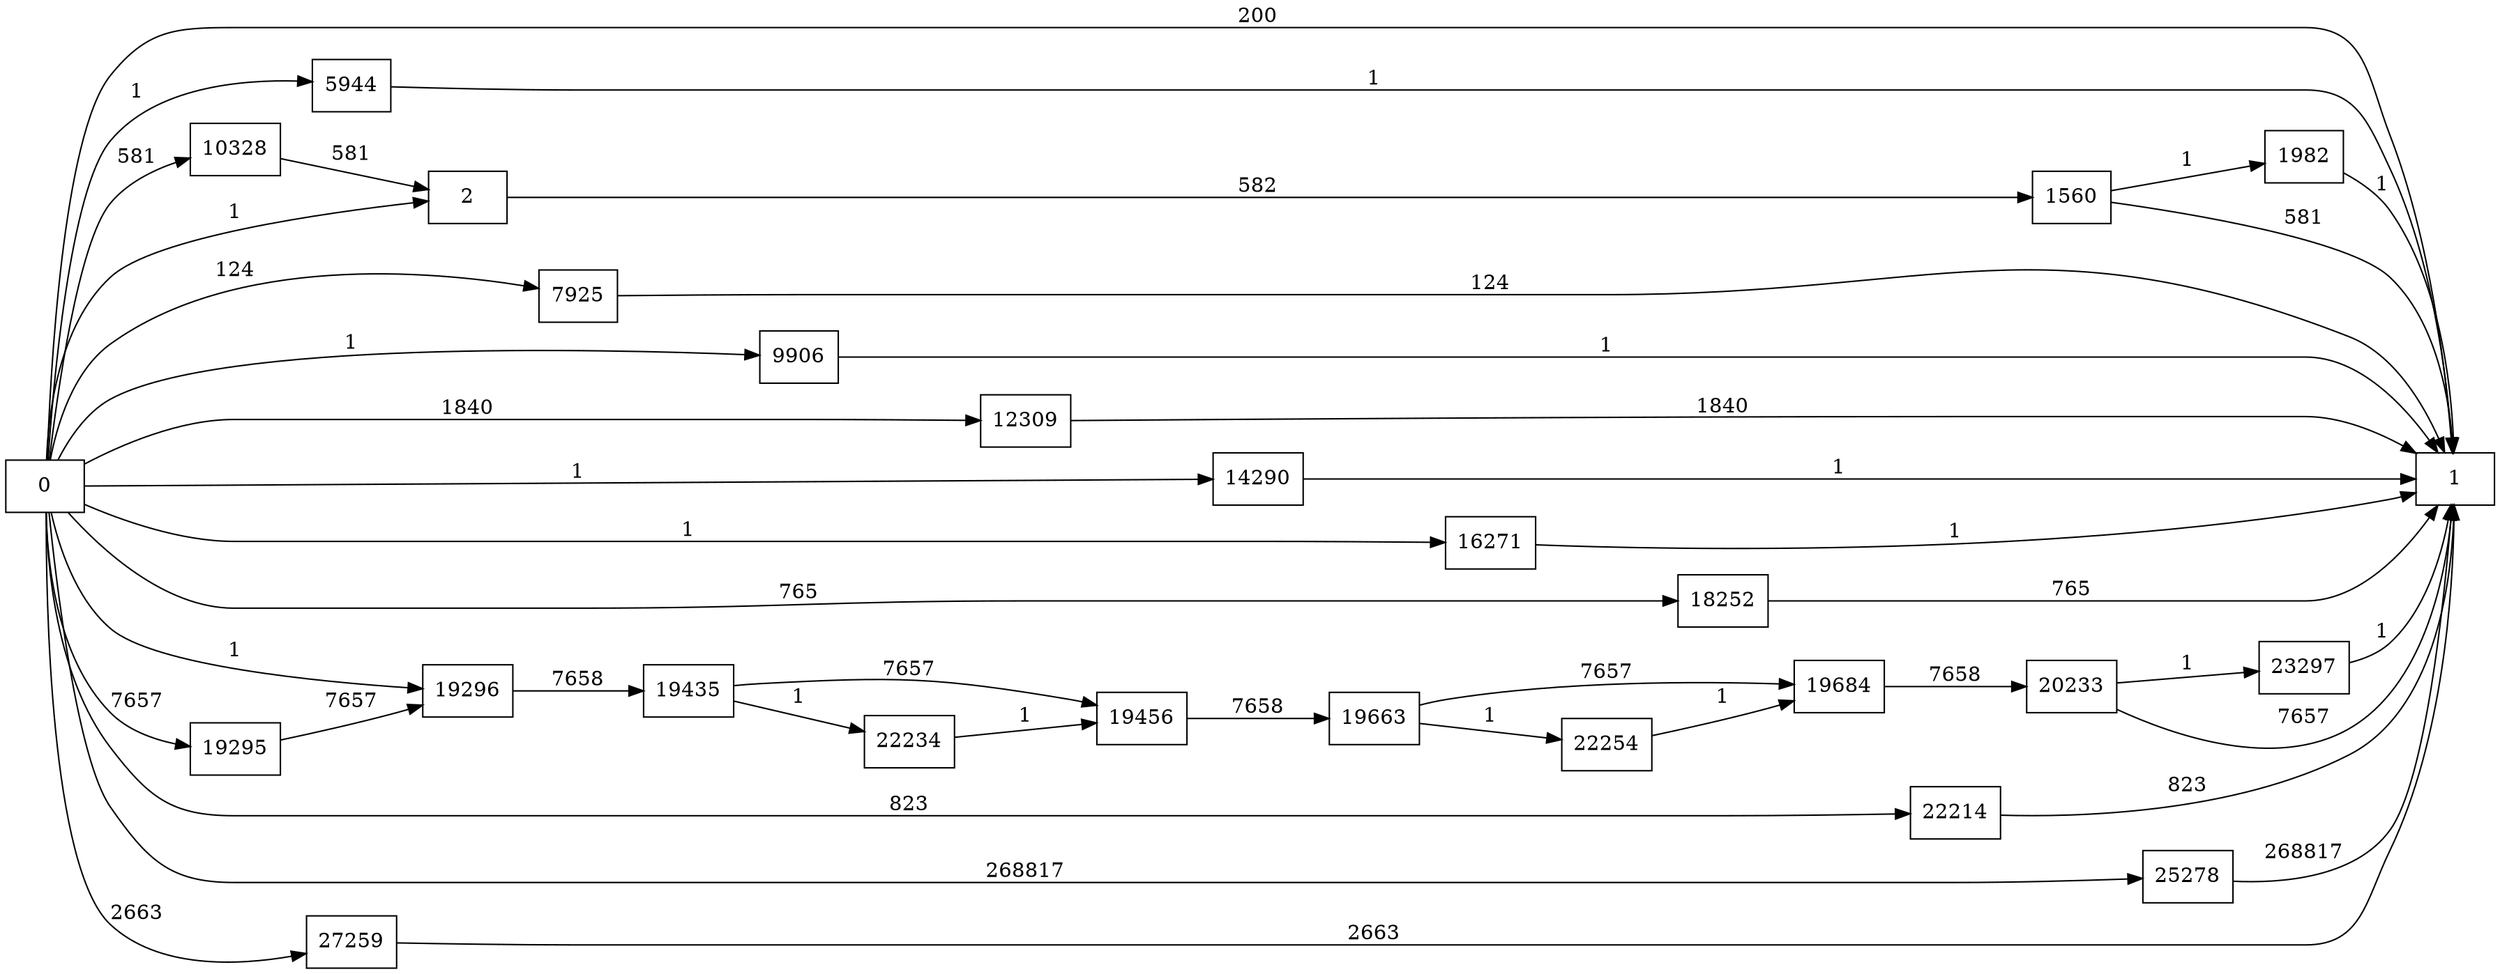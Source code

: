 digraph {
	graph [rankdir=LR]
	node [shape=rectangle]
	2 -> 1560 [label=582]
	1560 -> 1 [label=581]
	1560 -> 1982 [label=1]
	1982 -> 1 [label=1]
	5944 -> 1 [label=1]
	7925 -> 1 [label=124]
	9906 -> 1 [label=1]
	10328 -> 2 [label=581]
	12309 -> 1 [label=1840]
	14290 -> 1 [label=1]
	16271 -> 1 [label=1]
	18252 -> 1 [label=765]
	19295 -> 19296 [label=7657]
	19296 -> 19435 [label=7658]
	19435 -> 19456 [label=7657]
	19435 -> 22234 [label=1]
	19456 -> 19663 [label=7658]
	19663 -> 19684 [label=7657]
	19663 -> 22254 [label=1]
	19684 -> 20233 [label=7658]
	20233 -> 1 [label=7657]
	20233 -> 23297 [label=1]
	22214 -> 1 [label=823]
	22234 -> 19456 [label=1]
	22254 -> 19684 [label=1]
	23297 -> 1 [label=1]
	25278 -> 1 [label=268817]
	27259 -> 1 [label=2663]
	0 -> 2 [label=1]
	0 -> 19296 [label=1]
	0 -> 1 [label=200]
	0 -> 5944 [label=1]
	0 -> 7925 [label=124]
	0 -> 9906 [label=1]
	0 -> 10328 [label=581]
	0 -> 12309 [label=1840]
	0 -> 14290 [label=1]
	0 -> 16271 [label=1]
	0 -> 18252 [label=765]
	0 -> 19295 [label=7657]
	0 -> 22214 [label=823]
	0 -> 25278 [label=268817]
	0 -> 27259 [label=2663]
}
